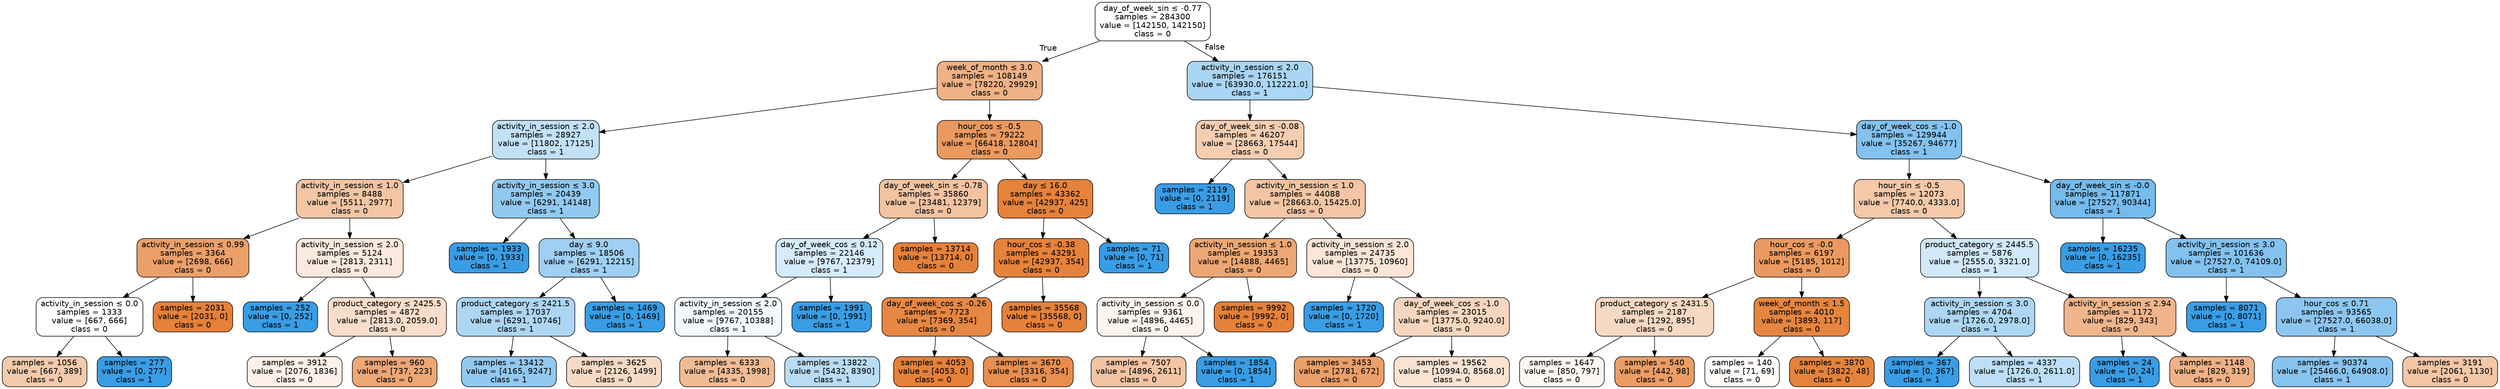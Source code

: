 digraph Tree {
node [shape=box, style="filled, rounded", color="black", fontname="helvetica"] ;
edge [fontname="helvetica"] ;
0 [label=<day_of_week_sin &le; -0.77<br/>samples = 284300<br/>value = [142150, 142150]<br/>class = 0>, fillcolor="#ffffff"] ;
1 [label=<week_of_month &le; 3.0<br/>samples = 108149<br/>value = [78220, 29929]<br/>class = 0>, fillcolor="#efb185"] ;
0 -> 1 [labeldistance=2.5, labelangle=45, headlabel="True"] ;
2 [label=<activity_in_session &le; 2.0<br/>samples = 28927<br/>value = [11802, 17125]<br/>class = 1>, fillcolor="#c1e1f7"] ;
1 -> 2 ;
3 [label=<activity_in_session &le; 1.0<br/>samples = 8488<br/>value = [5511, 2977]<br/>class = 0>, fillcolor="#f3c5a4"] ;
2 -> 3 ;
4 [label=<activity_in_session &le; 0.99<br/>samples = 3364<br/>value = [2698, 666]<br/>class = 0>, fillcolor="#eba06a"] ;
3 -> 4 ;
5 [label=<activity_in_session &le; 0.0<br/>samples = 1333<br/>value = [667, 666]<br/>class = 0>, fillcolor="#ffffff"] ;
4 -> 5 ;
6 [label=<samples = 1056<br/>value = [667, 389]<br/>class = 0>, fillcolor="#f4caac"] ;
5 -> 6 ;
7 [label=<samples = 277<br/>value = [0, 277]<br/>class = 1>, fillcolor="#399de5"] ;
5 -> 7 ;
8 [label=<samples = 2031<br/>value = [2031, 0]<br/>class = 0>, fillcolor="#e58139"] ;
4 -> 8 ;
9 [label=<activity_in_session &le; 2.0<br/>samples = 5124<br/>value = [2813, 2311]<br/>class = 0>, fillcolor="#fae9dc"] ;
3 -> 9 ;
10 [label=<samples = 252<br/>value = [0, 252]<br/>class = 1>, fillcolor="#399de5"] ;
9 -> 10 ;
11 [label=<product_category &le; 2425.5<br/>samples = 4872<br/>value = [2813.0, 2059.0]<br/>class = 0>, fillcolor="#f8ddca"] ;
9 -> 11 ;
12 [label=<samples = 3912<br/>value = [2076, 1836]<br/>class = 0>, fillcolor="#fcf0e8"] ;
11 -> 12 ;
13 [label=<samples = 960<br/>value = [737, 223]<br/>class = 0>, fillcolor="#eda775"] ;
11 -> 13 ;
14 [label=<activity_in_session &le; 3.0<br/>samples = 20439<br/>value = [6291, 14148]<br/>class = 1>, fillcolor="#91c9f1"] ;
2 -> 14 ;
15 [label=<samples = 1933<br/>value = [0, 1933]<br/>class = 1>, fillcolor="#399de5"] ;
14 -> 15 ;
16 [label=<day &le; 9.0<br/>samples = 18506<br/>value = [6291, 12215]<br/>class = 1>, fillcolor="#9fcff2"] ;
14 -> 16 ;
17 [label=<product_category &le; 2421.5<br/>samples = 17037<br/>value = [6291, 10746]<br/>class = 1>, fillcolor="#add6f4"] ;
16 -> 17 ;
18 [label=<samples = 13412<br/>value = [4165, 9247]<br/>class = 1>, fillcolor="#92c9f1"] ;
17 -> 18 ;
19 [label=<samples = 3625<br/>value = [2126, 1499]<br/>class = 0>, fillcolor="#f7dac5"] ;
17 -> 19 ;
20 [label=<samples = 1469<br/>value = [0, 1469]<br/>class = 1>, fillcolor="#399de5"] ;
16 -> 20 ;
21 [label=<hour_cos &le; -0.5<br/>samples = 79222<br/>value = [66418, 12804]<br/>class = 0>, fillcolor="#ea995f"] ;
1 -> 21 ;
22 [label=<day_of_week_sin &le; -0.78<br/>samples = 35860<br/>value = [23481, 12379]<br/>class = 0>, fillcolor="#f3c3a1"] ;
21 -> 22 ;
23 [label=<day_of_week_cos &le; 0.12<br/>samples = 22146<br/>value = [9767, 12379]<br/>class = 1>, fillcolor="#d5eafa"] ;
22 -> 23 ;
24 [label=<activity_in_session &le; 2.0<br/>samples = 20155<br/>value = [9767, 10388]<br/>class = 1>, fillcolor="#f3f9fd"] ;
23 -> 24 ;
25 [label=<samples = 6333<br/>value = [4335, 1998]<br/>class = 0>, fillcolor="#f1bb94"] ;
24 -> 25 ;
26 [label=<samples = 13822<br/>value = [5432, 8390]<br/>class = 1>, fillcolor="#b9dcf6"] ;
24 -> 26 ;
27 [label=<samples = 1991<br/>value = [0, 1991]<br/>class = 1>, fillcolor="#399de5"] ;
23 -> 27 ;
28 [label=<samples = 13714<br/>value = [13714, 0]<br/>class = 0>, fillcolor="#e58139"] ;
22 -> 28 ;
29 [label=<day &le; 16.0<br/>samples = 43362<br/>value = [42937, 425]<br/>class = 0>, fillcolor="#e5823b"] ;
21 -> 29 ;
30 [label=<hour_cos &le; -0.38<br/>samples = 43291<br/>value = [42937, 354]<br/>class = 0>, fillcolor="#e5823b"] ;
29 -> 30 ;
31 [label=<day_of_week_cos &le; -0.26<br/>samples = 7723<br/>value = [7369, 354]<br/>class = 0>, fillcolor="#e68743"] ;
30 -> 31 ;
32 [label=<samples = 4053<br/>value = [4053, 0]<br/>class = 0>, fillcolor="#e58139"] ;
31 -> 32 ;
33 [label=<samples = 3670<br/>value = [3316, 354]<br/>class = 0>, fillcolor="#e88e4e"] ;
31 -> 33 ;
34 [label=<samples = 35568<br/>value = [35568, 0]<br/>class = 0>, fillcolor="#e58139"] ;
30 -> 34 ;
35 [label=<samples = 71<br/>value = [0, 71]<br/>class = 1>, fillcolor="#399de5"] ;
29 -> 35 ;
36 [label=<activity_in_session &le; 2.0<br/>samples = 176151<br/>value = [63930.0, 112221.0]<br/>class = 1>, fillcolor="#aad5f4"] ;
0 -> 36 [labeldistance=2.5, labelangle=-45, headlabel="False"] ;
37 [label=<day_of_week_sin &le; -0.08<br/>samples = 46207<br/>value = [28663, 17544]<br/>class = 0>, fillcolor="#f5ceb2"] ;
36 -> 37 ;
38 [label=<samples = 2119<br/>value = [0, 2119]<br/>class = 1>, fillcolor="#399de5"] ;
37 -> 38 ;
39 [label=<activity_in_session &le; 1.0<br/>samples = 44088<br/>value = [28663.0, 15425.0]<br/>class = 0>, fillcolor="#f3c5a4"] ;
37 -> 39 ;
40 [label=<activity_in_session &le; 1.0<br/>samples = 19353<br/>value = [14888, 4465]<br/>class = 0>, fillcolor="#eda774"] ;
39 -> 40 ;
41 [label=<activity_in_session &le; 0.0<br/>samples = 9361<br/>value = [4896, 4465]<br/>class = 0>, fillcolor="#fdf4ee"] ;
40 -> 41 ;
42 [label=<samples = 7507<br/>value = [4896, 2611]<br/>class = 0>, fillcolor="#f3c4a3"] ;
41 -> 42 ;
43 [label=<samples = 1854<br/>value = [0, 1854]<br/>class = 1>, fillcolor="#399de5"] ;
41 -> 43 ;
44 [label=<samples = 9992<br/>value = [9992, 0]<br/>class = 0>, fillcolor="#e58139"] ;
40 -> 44 ;
45 [label=<activity_in_session &le; 2.0<br/>samples = 24735<br/>value = [13775, 10960]<br/>class = 0>, fillcolor="#fae5d7"] ;
39 -> 45 ;
46 [label=<samples = 1720<br/>value = [0, 1720]<br/>class = 1>, fillcolor="#399de5"] ;
45 -> 46 ;
47 [label=<day_of_week_cos &le; -1.0<br/>samples = 23015<br/>value = [13775.0, 9240.0]<br/>class = 0>, fillcolor="#f6d6be"] ;
45 -> 47 ;
48 [label=<samples = 3453<br/>value = [2781, 672]<br/>class = 0>, fillcolor="#eb9f69"] ;
47 -> 48 ;
49 [label=<samples = 19562<br/>value = [10994.0, 8568.0]<br/>class = 0>, fillcolor="#f9e3d3"] ;
47 -> 49 ;
50 [label=<day_of_week_cos &le; -1.0<br/>samples = 129944<br/>value = [35267, 94677]<br/>class = 1>, fillcolor="#83c2ef"] ;
36 -> 50 ;
51 [label=<hour_sin &le; -0.5<br/>samples = 12073<br/>value = [7740.0, 4333.0]<br/>class = 0>, fillcolor="#f4c8a8"] ;
50 -> 51 ;
52 [label=<hour_cos &le; -0.0<br/>samples = 6197<br/>value = [5185, 1012]<br/>class = 0>, fillcolor="#ea9a60"] ;
51 -> 52 ;
53 [label=<product_category &le; 2431.5<br/>samples = 2187<br/>value = [1292, 895]<br/>class = 0>, fillcolor="#f7d8c2"] ;
52 -> 53 ;
54 [label=<samples = 1647<br/>value = [850, 797]<br/>class = 0>, fillcolor="#fdf7f3"] ;
53 -> 54 ;
55 [label=<samples = 540<br/>value = [442, 98]<br/>class = 0>, fillcolor="#eb9d65"] ;
53 -> 55 ;
56 [label=<week_of_month &le; 1.5<br/>samples = 4010<br/>value = [3893, 117]<br/>class = 0>, fillcolor="#e6853f"] ;
52 -> 56 ;
57 [label=<samples = 140<br/>value = [71, 69]<br/>class = 0>, fillcolor="#fefbf9"] ;
56 -> 57 ;
58 [label=<samples = 3870<br/>value = [3822, 48]<br/>class = 0>, fillcolor="#e5833b"] ;
56 -> 58 ;
59 [label=<product_category &le; 2445.5<br/>samples = 5876<br/>value = [2555.0, 3321.0]<br/>class = 1>, fillcolor="#d1e8f9"] ;
51 -> 59 ;
60 [label=<activity_in_session &le; 3.0<br/>samples = 4704<br/>value = [1726.0, 2978.0]<br/>class = 1>, fillcolor="#acd6f4"] ;
59 -> 60 ;
61 [label=<samples = 367<br/>value = [0, 367]<br/>class = 1>, fillcolor="#399de5"] ;
60 -> 61 ;
62 [label=<samples = 4337<br/>value = [1726.0, 2611.0]<br/>class = 1>, fillcolor="#bcdef6"] ;
60 -> 62 ;
63 [label=<activity_in_session &le; 2.94<br/>samples = 1172<br/>value = [829, 343]<br/>class = 0>, fillcolor="#f0b58b"] ;
59 -> 63 ;
64 [label=<samples = 24<br/>value = [0, 24]<br/>class = 1>, fillcolor="#399de5"] ;
63 -> 64 ;
65 [label=<samples = 1148<br/>value = [829, 319]<br/>class = 0>, fillcolor="#efb185"] ;
63 -> 65 ;
66 [label=<day_of_week_sin &le; -0.0<br/>samples = 117871<br/>value = [27527, 90344]<br/>class = 1>, fillcolor="#75bbed"] ;
50 -> 66 ;
67 [label=<samples = 16235<br/>value = [0, 16235]<br/>class = 1>, fillcolor="#399de5"] ;
66 -> 67 ;
68 [label=<activity_in_session &le; 3.0<br/>samples = 101636<br/>value = [27527.0, 74109.0]<br/>class = 1>, fillcolor="#83c1ef"] ;
66 -> 68 ;
69 [label=<samples = 8071<br/>value = [0, 8071]<br/>class = 1>, fillcolor="#399de5"] ;
68 -> 69 ;
70 [label=<hour_cos &le; 0.71<br/>samples = 93565<br/>value = [27527.0, 66038.0]<br/>class = 1>, fillcolor="#8cc6f0"] ;
68 -> 70 ;
71 [label=<samples = 90374<br/>value = [25466.0, 64908.0]<br/>class = 1>, fillcolor="#87c3ef"] ;
70 -> 71 ;
72 [label=<samples = 3191<br/>value = [2061, 1130]<br/>class = 0>, fillcolor="#f3c6a6"] ;
70 -> 72 ;
}